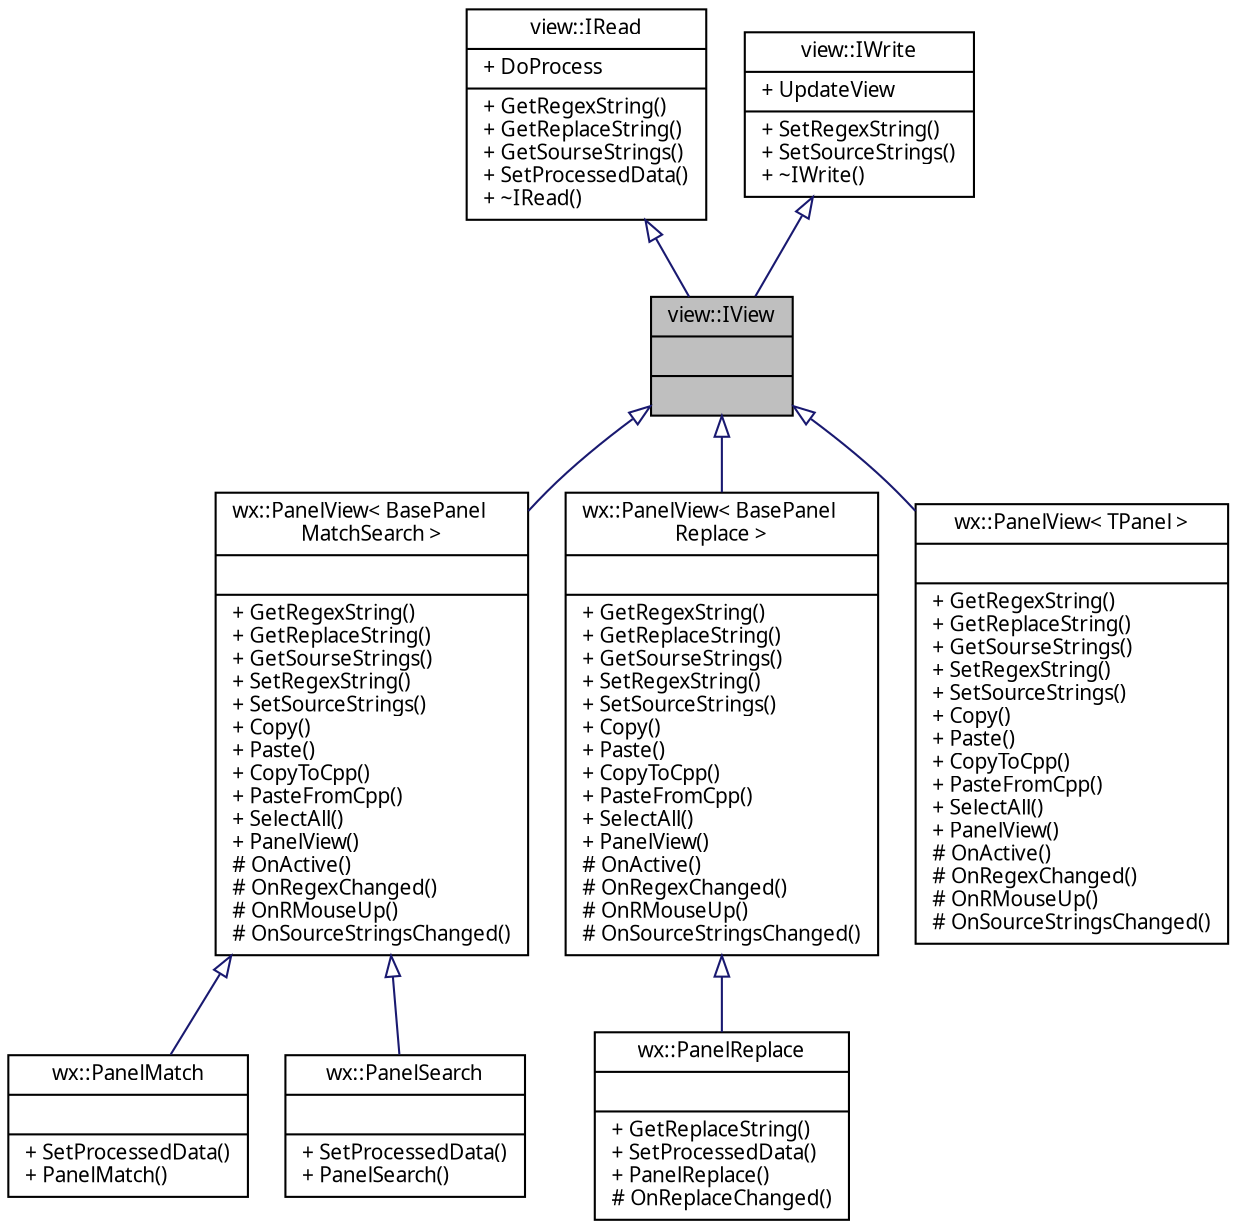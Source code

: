 digraph "view::IView"
{
 // INTERACTIVE_SVG=YES
  edge [fontname="Verdana",fontsize="10",labelfontname="Verdana",labelfontsize="10"];
  node [fontname="Verdana",fontsize="10",shape=record];
  Node1 [label="{view::IView\n||}",height=0.2,width=0.4,color="black", fillcolor="grey75", style="filled", fontcolor="black"];
  Node2 -> Node1 [dir="back",color="midnightblue",fontsize="10",style="solid",arrowtail="onormal",fontname="Verdana"];
  Node2 [label="{view::IRead\n|+ DoProcess\l|+ GetRegexString()\l+ GetReplaceString()\l+ GetSourseStrings()\l+ SetProcessedData()\l+ ~IRead()\l}",height=0.2,width=0.4,color="black", fillcolor="white", style="filled",URL="$classview_1_1_i_read.html",tooltip="Класс входит в Проект RegexTester   Интерфейс для чтения введенных данным из объекта представления..."];
  Node3 -> Node1 [dir="back",color="midnightblue",fontsize="10",style="solid",arrowtail="onormal",fontname="Verdana"];
  Node3 [label="{view::IWrite\n|+ UpdateView\l|+ SetRegexString()\l+ SetSourceStrings()\l+ ~IWrite()\l}",height=0.2,width=0.4,color="black", fillcolor="white", style="filled",URL="$classview_1_1_i_write.html",tooltip="Класс входит в Проект RegexTester   Интерфейс для записи данных модели в объект представления. "];
  Node1 -> Node4 [dir="back",color="midnightblue",fontsize="10",style="solid",arrowtail="onormal",fontname="Verdana"];
  Node4 [label="{wx::PanelView\< BasePanel\lMatchSearch \>\n||+ GetRegexString()\l+ GetReplaceString()\l+ GetSourseStrings()\l+ SetRegexString()\l+ SetSourceStrings()\l+ Copy()\l+ Paste()\l+ CopyToCpp()\l+ PasteFromCpp()\l+ SelectAll()\l+ PanelView()\l# OnActive()\l# OnRegexChanged()\l# OnRMouseUp()\l# OnSourceStringsChanged()\l}",height=0.2,width=0.4,color="black", fillcolor="white", style="filled",URL="$classwx_1_1_panel_view.html"];
  Node4 -> Node5 [dir="back",color="midnightblue",fontsize="10",style="solid",arrowtail="onormal",fontname="Verdana"];
  Node5 [label="{wx::PanelMatch\n||+ SetProcessedData()\l+ PanelMatch()\l}",height=0.2,width=0.4,color="black", fillcolor="white", style="filled",URL="$classwx_1_1_panel_match.html",tooltip="Класс входит в Проект RegexTester   Класс панели создания регулярного выражения для совпадения..."];
  Node4 -> Node6 [dir="back",color="midnightblue",fontsize="10",style="solid",arrowtail="onormal",fontname="Verdana"];
  Node6 [label="{wx::PanelSearch\n||+ SetProcessedData()\l+ PanelSearch()\l}",height=0.2,width=0.4,color="black", fillcolor="white", style="filled",URL="$classwx_1_1_panel_search.html",tooltip="Класс входит в Проект RegexTester   Класс панели создания регулярного выражения для поиска..."];
  Node1 -> Node7 [dir="back",color="midnightblue",fontsize="10",style="solid",arrowtail="onormal",fontname="Verdana"];
  Node7 [label="{wx::PanelView\< BasePanel\lReplace \>\n||+ GetRegexString()\l+ GetReplaceString()\l+ GetSourseStrings()\l+ SetRegexString()\l+ SetSourceStrings()\l+ Copy()\l+ Paste()\l+ CopyToCpp()\l+ PasteFromCpp()\l+ SelectAll()\l+ PanelView()\l# OnActive()\l# OnRegexChanged()\l# OnRMouseUp()\l# OnSourceStringsChanged()\l}",height=0.2,width=0.4,color="black", fillcolor="white", style="filled",URL="$classwx_1_1_panel_view.html"];
  Node7 -> Node8 [dir="back",color="midnightblue",fontsize="10",style="solid",arrowtail="onormal",fontname="Verdana"];
  Node8 [label="{wx::PanelReplace\n||+ GetReplaceString()\l+ SetProcessedData()\l+ PanelReplace()\l# OnReplaceChanged()\l}",height=0.2,width=0.4,color="black", fillcolor="white", style="filled",URL="$classwx_1_1_panel_replace.html",tooltip="Класс входит в Проект RegexTester   Класс панели создания регулярного выражения для замены..."];
  Node1 -> Node9 [dir="back",color="midnightblue",fontsize="10",style="solid",arrowtail="onormal",fontname="Verdana"];
  Node9 [label="{wx::PanelView\< TPanel \>\n||+ GetRegexString()\l+ GetReplaceString()\l+ GetSourseStrings()\l+ SetRegexString()\l+ SetSourceStrings()\l+ Copy()\l+ Paste()\l+ CopyToCpp()\l+ PasteFromCpp()\l+ SelectAll()\l+ PanelView()\l# OnActive()\l# OnRegexChanged()\l# OnRMouseUp()\l# OnSourceStringsChanged()\l}",height=0.2,width=0.4,color="black", fillcolor="white", style="filled",URL="$classwx_1_1_panel_view.html",tooltip="Класс входит в Проект RegexTester   Базовый класс панелей главного tabctrl&#39;a окна программы..."];
}
